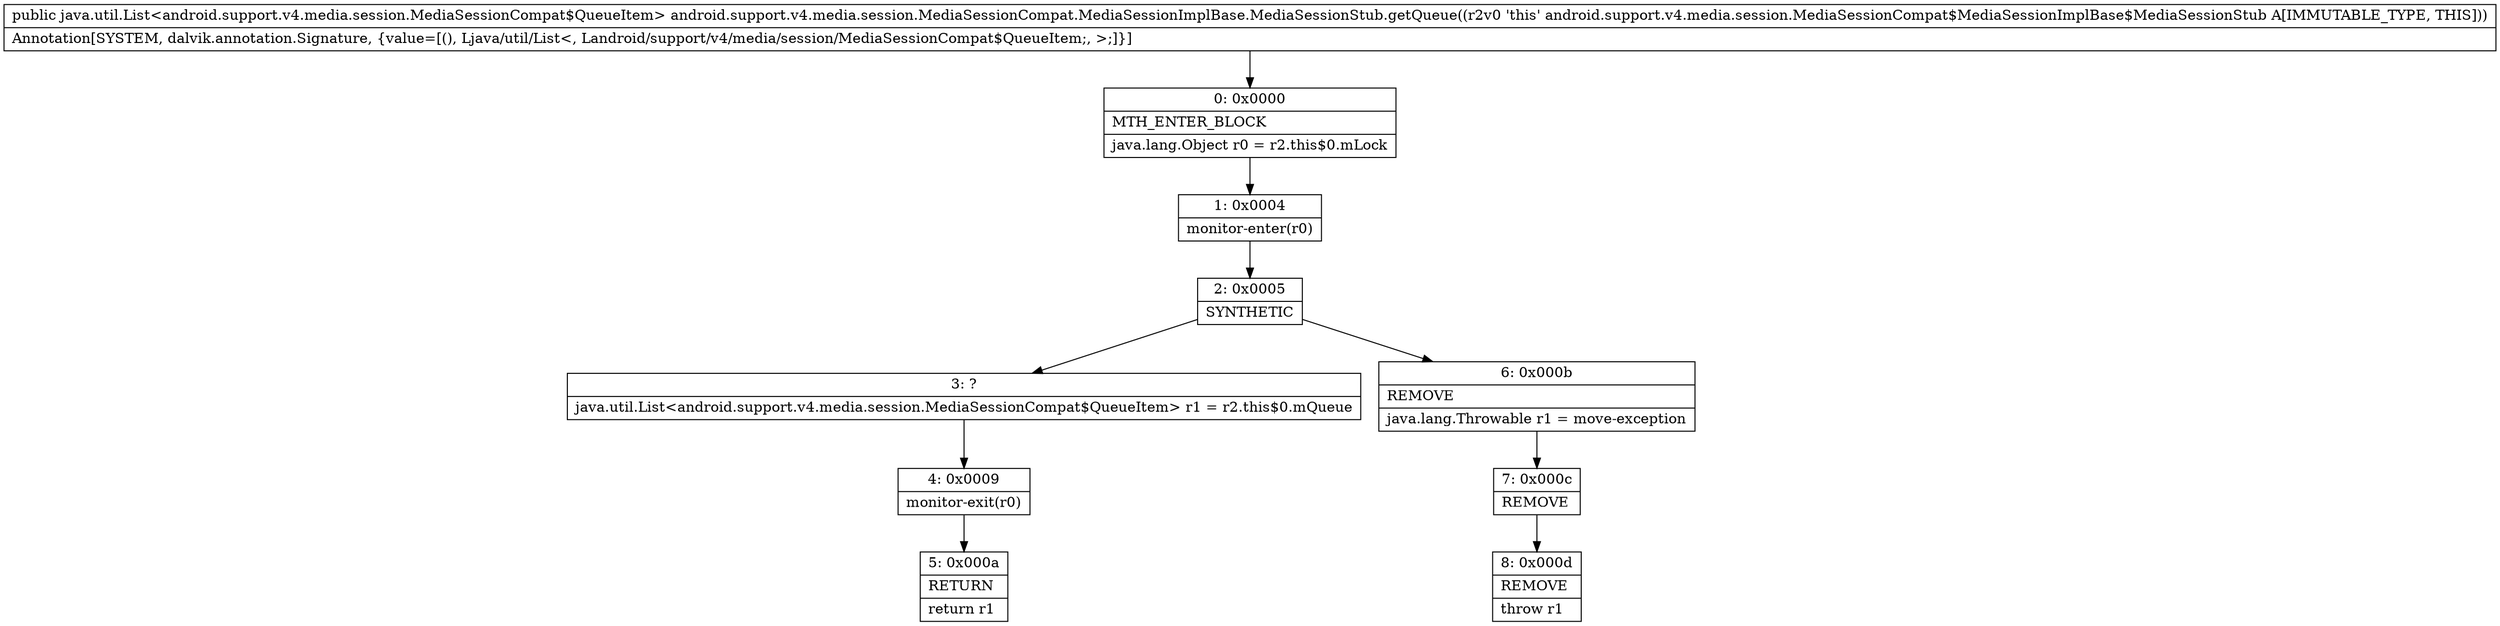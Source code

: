 digraph "CFG forandroid.support.v4.media.session.MediaSessionCompat.MediaSessionImplBase.MediaSessionStub.getQueue()Ljava\/util\/List;" {
Node_0 [shape=record,label="{0\:\ 0x0000|MTH_ENTER_BLOCK\l|java.lang.Object r0 = r2.this$0.mLock\l}"];
Node_1 [shape=record,label="{1\:\ 0x0004|monitor\-enter(r0)\l}"];
Node_2 [shape=record,label="{2\:\ 0x0005|SYNTHETIC\l}"];
Node_3 [shape=record,label="{3\:\ ?|java.util.List\<android.support.v4.media.session.MediaSessionCompat$QueueItem\> r1 = r2.this$0.mQueue\l}"];
Node_4 [shape=record,label="{4\:\ 0x0009|monitor\-exit(r0)\l}"];
Node_5 [shape=record,label="{5\:\ 0x000a|RETURN\l|return r1\l}"];
Node_6 [shape=record,label="{6\:\ 0x000b|REMOVE\l|java.lang.Throwable r1 = move\-exception\l}"];
Node_7 [shape=record,label="{7\:\ 0x000c|REMOVE\l}"];
Node_8 [shape=record,label="{8\:\ 0x000d|REMOVE\l|throw r1\l}"];
MethodNode[shape=record,label="{public java.util.List\<android.support.v4.media.session.MediaSessionCompat$QueueItem\> android.support.v4.media.session.MediaSessionCompat.MediaSessionImplBase.MediaSessionStub.getQueue((r2v0 'this' android.support.v4.media.session.MediaSessionCompat$MediaSessionImplBase$MediaSessionStub A[IMMUTABLE_TYPE, THIS]))  | Annotation[SYSTEM, dalvik.annotation.Signature, \{value=[(), Ljava\/util\/List\<, Landroid\/support\/v4\/media\/session\/MediaSessionCompat$QueueItem;, \>;]\}]\l}"];
MethodNode -> Node_0;
Node_0 -> Node_1;
Node_1 -> Node_2;
Node_2 -> Node_3;
Node_2 -> Node_6;
Node_3 -> Node_4;
Node_4 -> Node_5;
Node_6 -> Node_7;
Node_7 -> Node_8;
}


